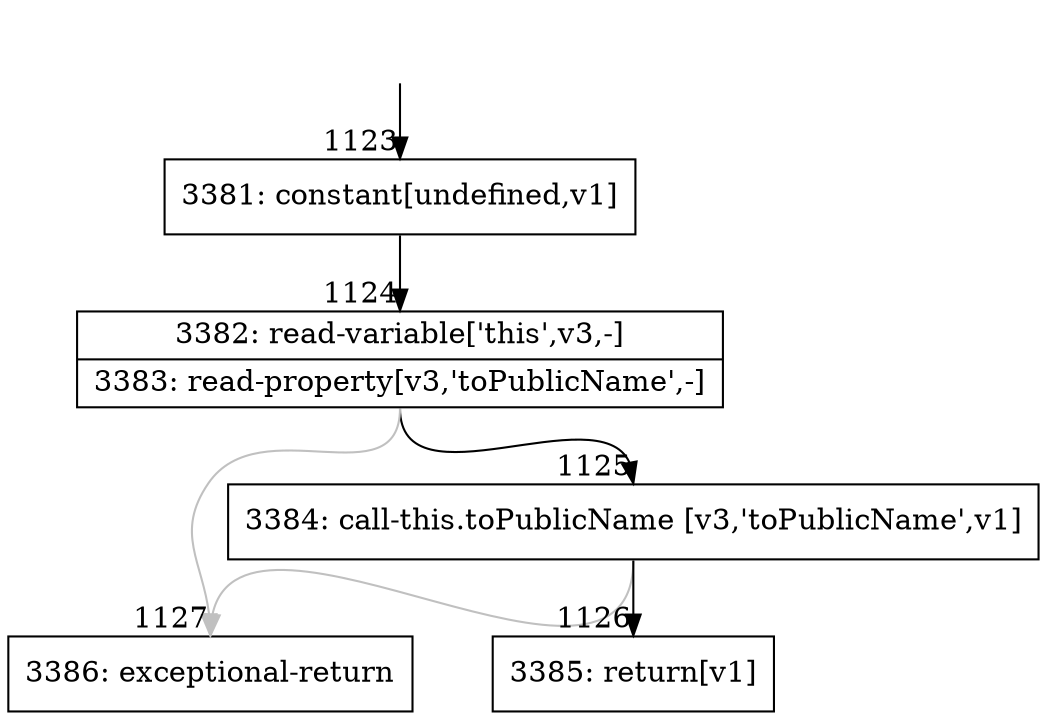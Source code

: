 digraph {
rankdir="TD"
BB_entry135[shape=none,label=""];
BB_entry135 -> BB1123 [tailport=s, headport=n, headlabel="    1123"]
BB1123 [shape=record label="{3381: constant[undefined,v1]}" ] 
BB1123 -> BB1124 [tailport=s, headport=n, headlabel="      1124"]
BB1124 [shape=record label="{3382: read-variable['this',v3,-]|3383: read-property[v3,'toPublicName',-]}" ] 
BB1124 -> BB1125 [tailport=s, headport=n, headlabel="      1125"]
BB1124 -> BB1127 [tailport=s, headport=n, color=gray, headlabel="      1127"]
BB1125 [shape=record label="{3384: call-this.toPublicName [v3,'toPublicName',v1]}" ] 
BB1125 -> BB1126 [tailport=s, headport=n, headlabel="      1126"]
BB1125 -> BB1127 [tailport=s, headport=n, color=gray]
BB1126 [shape=record label="{3385: return[v1]}" ] 
BB1127 [shape=record label="{3386: exceptional-return}" ] 
//#$~ 1286
}
